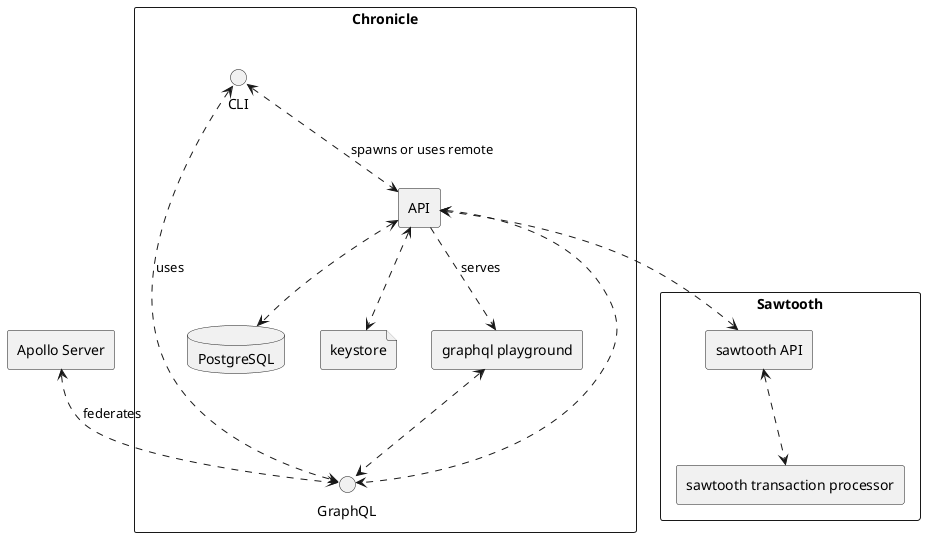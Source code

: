 @startuml
skinparam componentStyle rectangle


component "Chronicle" {
    database PostgreSQL

    file keystore

    () CLI

    [API]

    [graphql playground]

    () GraphQL
}


component "Sawtooth" {
    [sawtooth API]

    [sawtooth transaction processor]
}

[Apollo Server]



[Apollo Server] <..> GraphQL: federates
[API] ..> [graphql playground]: serves
[graphql playground] <..> GraphQL
CLI <..> API: spawns or uses remote
CLI <..> GraphQL: uses
[API] <..> GraphQL
[API] <..> PostgreSQL
[API] <..> keystore
[API] <..> [sawtooth API]

[sawtooth API] <..> [sawtooth transaction processor]

@enduml
